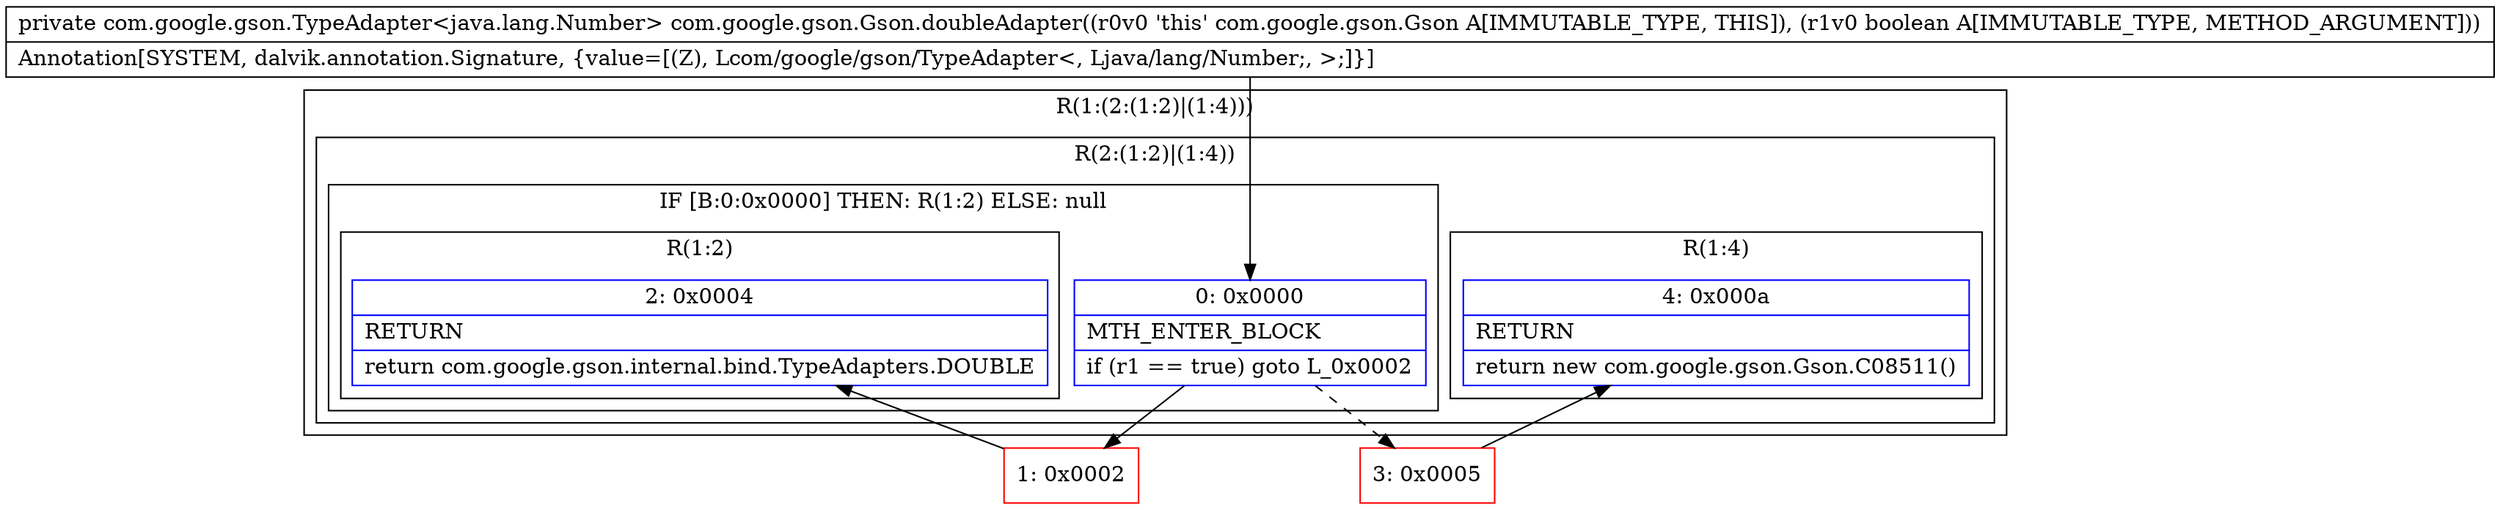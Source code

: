 digraph "CFG forcom.google.gson.Gson.doubleAdapter(Z)Lcom\/google\/gson\/TypeAdapter;" {
subgraph cluster_Region_1368274913 {
label = "R(1:(2:(1:2)|(1:4)))";
node [shape=record,color=blue];
subgraph cluster_Region_74244948 {
label = "R(2:(1:2)|(1:4))";
node [shape=record,color=blue];
subgraph cluster_IfRegion_751834137 {
label = "IF [B:0:0x0000] THEN: R(1:2) ELSE: null";
node [shape=record,color=blue];
Node_0 [shape=record,label="{0\:\ 0x0000|MTH_ENTER_BLOCK\l|if (r1 == true) goto L_0x0002\l}"];
subgraph cluster_Region_1411535245 {
label = "R(1:2)";
node [shape=record,color=blue];
Node_2 [shape=record,label="{2\:\ 0x0004|RETURN\l|return com.google.gson.internal.bind.TypeAdapters.DOUBLE\l}"];
}
}
subgraph cluster_Region_1957905879 {
label = "R(1:4)";
node [shape=record,color=blue];
Node_4 [shape=record,label="{4\:\ 0x000a|RETURN\l|return new com.google.gson.Gson.C08511()\l}"];
}
}
}
Node_1 [shape=record,color=red,label="{1\:\ 0x0002}"];
Node_3 [shape=record,color=red,label="{3\:\ 0x0005}"];
MethodNode[shape=record,label="{private com.google.gson.TypeAdapter\<java.lang.Number\> com.google.gson.Gson.doubleAdapter((r0v0 'this' com.google.gson.Gson A[IMMUTABLE_TYPE, THIS]), (r1v0 boolean A[IMMUTABLE_TYPE, METHOD_ARGUMENT]))  | Annotation[SYSTEM, dalvik.annotation.Signature, \{value=[(Z), Lcom\/google\/gson\/TypeAdapter\<, Ljava\/lang\/Number;, \>;]\}]\l}"];
MethodNode -> Node_0;
Node_0 -> Node_1;
Node_0 -> Node_3[style=dashed];
Node_1 -> Node_2;
Node_3 -> Node_4;
}

